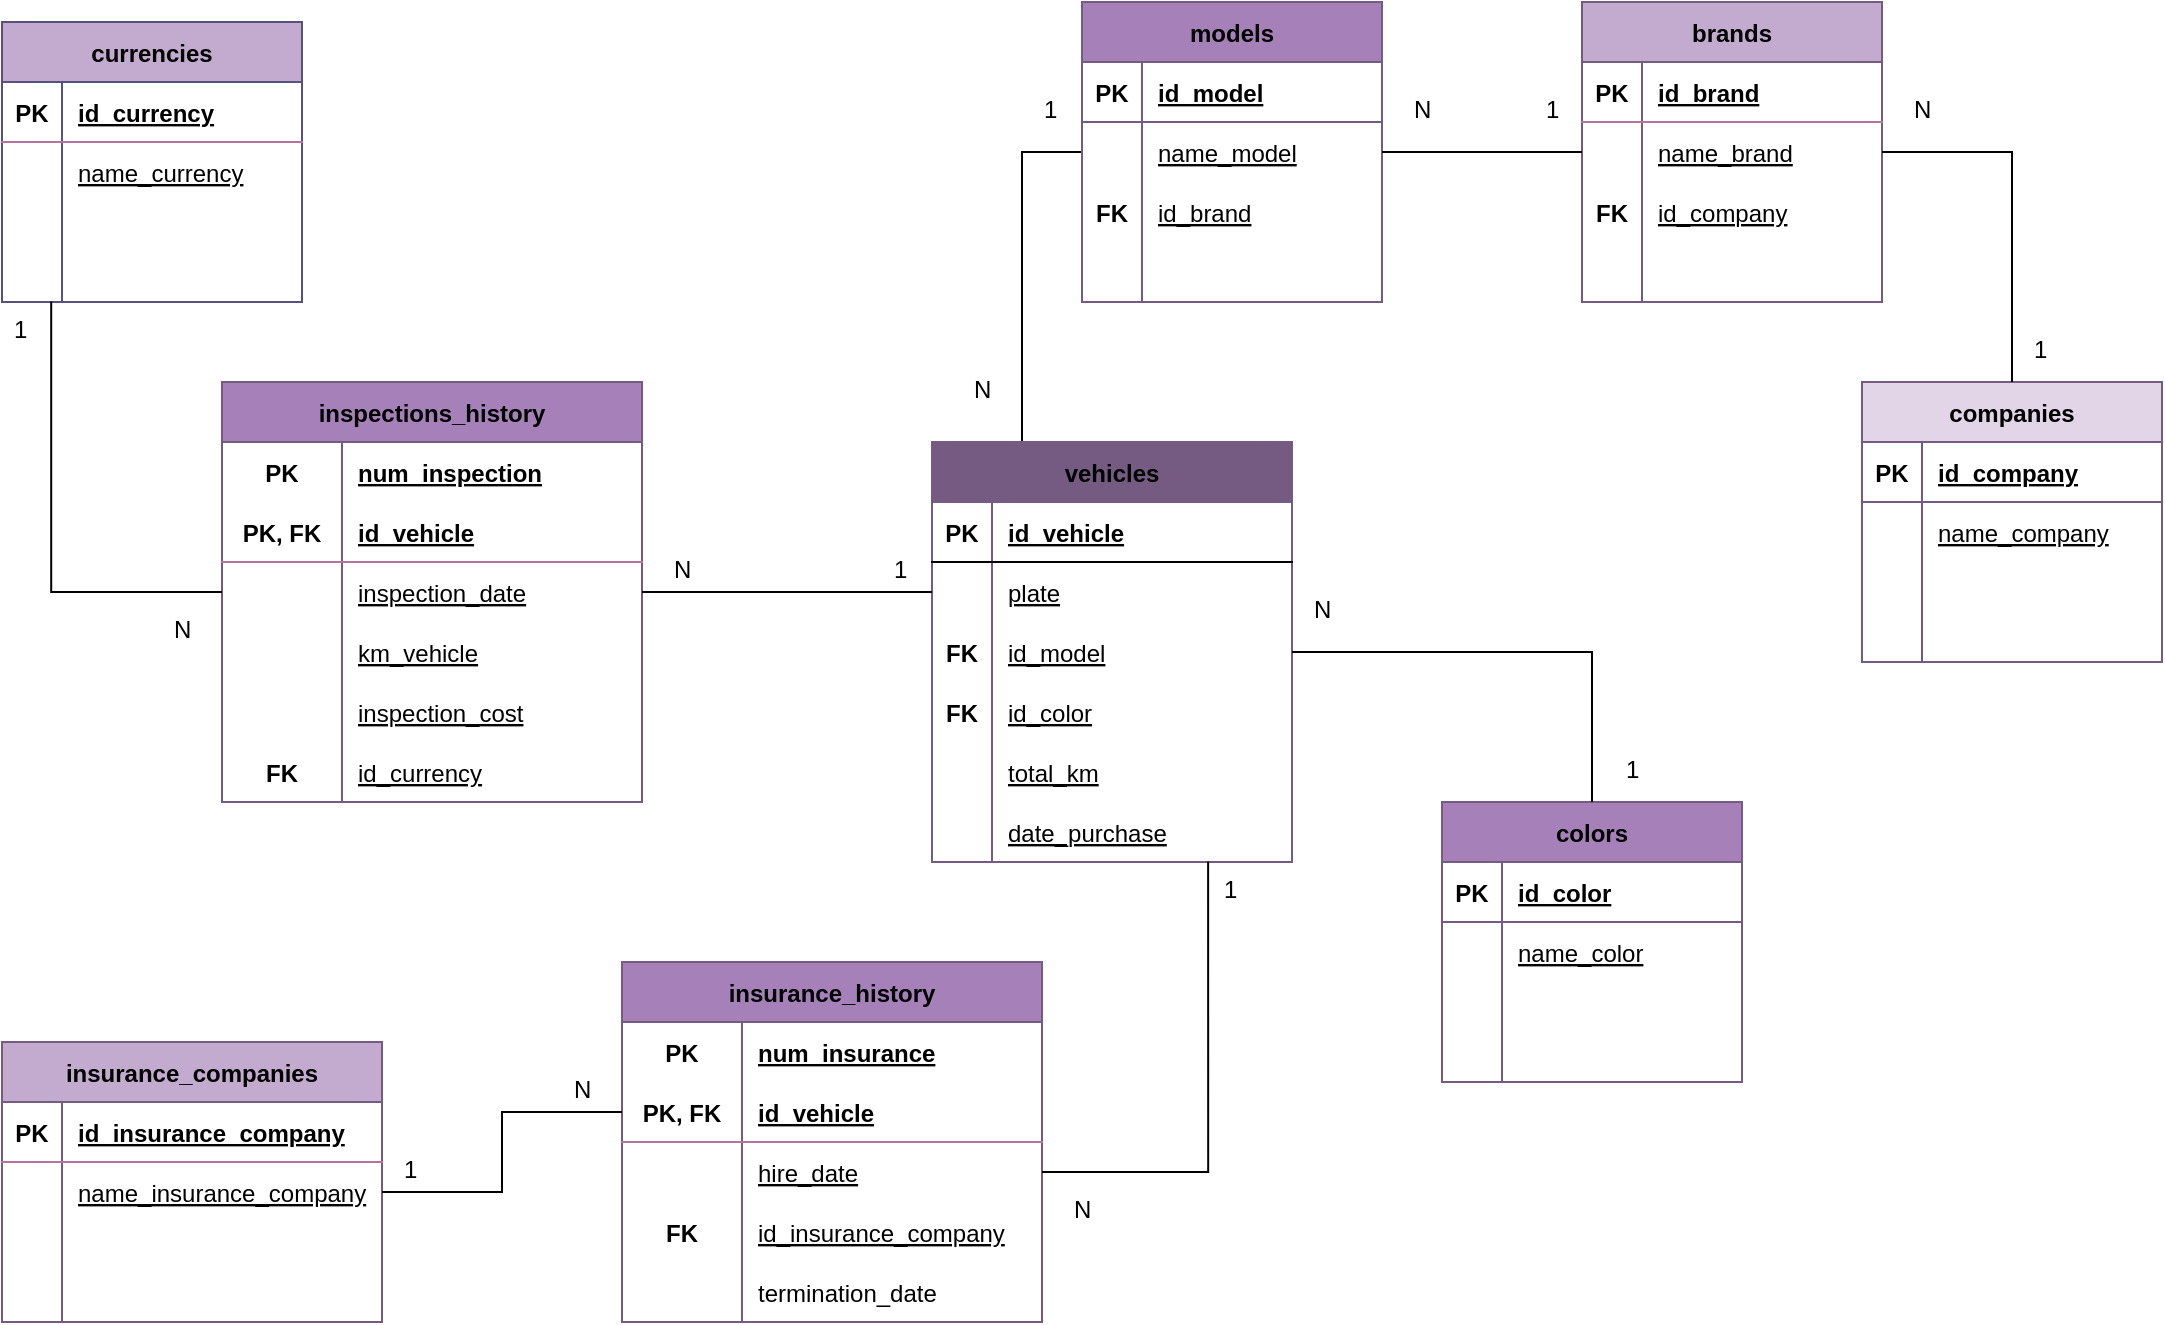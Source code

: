 <mxfile version="20.6.0" type="device"><diagram id="JDTeGSz8kopBHfXHU1lE" name="Página-1"><mxGraphModel dx="1296" dy="787" grid="1" gridSize="10" guides="1" tooltips="1" connect="1" arrows="1" fold="1" page="1" pageScale="1" pageWidth="1169" pageHeight="827" math="0" shadow="0"><root><mxCell id="0"/><mxCell id="1" parent="0"/><mxCell id="-E8kLOvgQkSTZwSGkVwK-216" style="edgeStyle=orthogonalEdgeStyle;rounded=0;orthogonalLoop=1;jettySize=auto;html=1;exitX=0.25;exitY=0;exitDx=0;exitDy=0;entryX=0;entryY=0.5;entryDx=0;entryDy=0;endArrow=none;endFill=0;" edge="1" parent="1" source="-E8kLOvgQkSTZwSGkVwK-1" target="-E8kLOvgQkSTZwSGkVwK-171"><mxGeometry relative="1" as="geometry"/></mxCell><mxCell id="-E8kLOvgQkSTZwSGkVwK-1" value="vehicles" style="shape=table;startSize=30;container=1;collapsible=1;childLayout=tableLayout;fixedRows=1;rowLines=0;fontStyle=1;align=center;resizeLast=1;movable=1;resizable=1;rotatable=1;deletable=1;editable=1;connectable=1;fillColor=#755A82;strokeColor=#755A82;" vertex="1" parent="1"><mxGeometry x="495" y="300" width="180" height="210" as="geometry"><mxRectangle x="190" y="250" width="90" height="30" as="alternateBounds"/></mxGeometry></mxCell><mxCell id="-E8kLOvgQkSTZwSGkVwK-2" value="" style="shape=tableRow;horizontal=0;startSize=0;swimlaneHead=0;swimlaneBody=0;fillColor=none;collapsible=0;dropTarget=0;points=[[0,0.5],[1,0.5]];portConstraint=eastwest;top=0;left=0;right=0;bottom=1;" vertex="1" parent="-E8kLOvgQkSTZwSGkVwK-1"><mxGeometry y="30" width="180" height="30" as="geometry"/></mxCell><mxCell id="-E8kLOvgQkSTZwSGkVwK-3" value="PK" style="shape=partialRectangle;connectable=0;fillColor=none;top=0;left=0;bottom=0;right=0;fontStyle=1;overflow=hidden;" vertex="1" parent="-E8kLOvgQkSTZwSGkVwK-2"><mxGeometry width="30" height="30" as="geometry"><mxRectangle width="30" height="30" as="alternateBounds"/></mxGeometry></mxCell><mxCell id="-E8kLOvgQkSTZwSGkVwK-4" value="id_vehicle" style="shape=partialRectangle;connectable=0;fillColor=none;top=0;left=0;bottom=0;right=0;align=left;spacingLeft=6;fontStyle=5;overflow=hidden;" vertex="1" parent="-E8kLOvgQkSTZwSGkVwK-2"><mxGeometry x="30" width="150" height="30" as="geometry"><mxRectangle width="150" height="30" as="alternateBounds"/></mxGeometry></mxCell><mxCell id="-E8kLOvgQkSTZwSGkVwK-5" value="" style="shape=tableRow;horizontal=0;startSize=0;swimlaneHead=0;swimlaneBody=0;fillColor=none;collapsible=0;dropTarget=0;points=[[0,0.5],[1,0.5]];portConstraint=eastwest;top=0;left=0;right=0;bottom=0;" vertex="1" parent="-E8kLOvgQkSTZwSGkVwK-1"><mxGeometry y="60" width="180" height="30" as="geometry"/></mxCell><mxCell id="-E8kLOvgQkSTZwSGkVwK-6" value="" style="shape=partialRectangle;connectable=0;fillColor=none;top=0;left=0;bottom=0;right=0;editable=1;overflow=hidden;" vertex="1" parent="-E8kLOvgQkSTZwSGkVwK-5"><mxGeometry width="30" height="30" as="geometry"><mxRectangle width="30" height="30" as="alternateBounds"/></mxGeometry></mxCell><mxCell id="-E8kLOvgQkSTZwSGkVwK-7" value="plate" style="shape=partialRectangle;connectable=0;fillColor=none;top=0;left=0;bottom=0;right=0;align=left;spacingLeft=6;overflow=hidden;fontStyle=4" vertex="1" parent="-E8kLOvgQkSTZwSGkVwK-5"><mxGeometry x="30" width="150" height="30" as="geometry"><mxRectangle width="150" height="30" as="alternateBounds"/></mxGeometry></mxCell><mxCell id="-E8kLOvgQkSTZwSGkVwK-8" value="" style="shape=tableRow;horizontal=0;startSize=0;swimlaneHead=0;swimlaneBody=0;fillColor=none;collapsible=0;dropTarget=0;points=[[0,0.5],[1,0.5]];portConstraint=eastwest;top=0;left=0;right=0;bottom=0;" vertex="1" parent="-E8kLOvgQkSTZwSGkVwK-1"><mxGeometry y="90" width="180" height="30" as="geometry"/></mxCell><mxCell id="-E8kLOvgQkSTZwSGkVwK-9" value="FK" style="shape=partialRectangle;connectable=0;fillColor=none;top=0;left=0;bottom=0;right=0;editable=1;overflow=hidden;fontStyle=1" vertex="1" parent="-E8kLOvgQkSTZwSGkVwK-8"><mxGeometry width="30" height="30" as="geometry"><mxRectangle width="30" height="30" as="alternateBounds"/></mxGeometry></mxCell><mxCell id="-E8kLOvgQkSTZwSGkVwK-10" value="id_model" style="shape=partialRectangle;connectable=0;fillColor=none;top=0;left=0;bottom=0;right=0;align=left;spacingLeft=6;overflow=hidden;fontStyle=4" vertex="1" parent="-E8kLOvgQkSTZwSGkVwK-8"><mxGeometry x="30" width="150" height="30" as="geometry"><mxRectangle width="150" height="30" as="alternateBounds"/></mxGeometry></mxCell><mxCell id="-E8kLOvgQkSTZwSGkVwK-11" value="" style="shape=tableRow;horizontal=0;startSize=0;swimlaneHead=0;swimlaneBody=0;fillColor=none;collapsible=0;dropTarget=0;points=[[0,0.5],[1,0.5]];portConstraint=eastwest;top=0;left=0;right=0;bottom=0;" vertex="1" parent="-E8kLOvgQkSTZwSGkVwK-1"><mxGeometry y="120" width="180" height="30" as="geometry"/></mxCell><mxCell id="-E8kLOvgQkSTZwSGkVwK-12" value="FK" style="shape=partialRectangle;connectable=0;fillColor=none;top=0;left=0;bottom=0;right=0;editable=1;overflow=hidden;fontStyle=1" vertex="1" parent="-E8kLOvgQkSTZwSGkVwK-11"><mxGeometry width="30" height="30" as="geometry"><mxRectangle width="30" height="30" as="alternateBounds"/></mxGeometry></mxCell><mxCell id="-E8kLOvgQkSTZwSGkVwK-13" value="id_color" style="shape=partialRectangle;connectable=0;fillColor=none;top=0;left=0;bottom=0;right=0;align=left;spacingLeft=6;overflow=hidden;fontStyle=4" vertex="1" parent="-E8kLOvgQkSTZwSGkVwK-11"><mxGeometry x="30" width="150" height="30" as="geometry"><mxRectangle width="150" height="30" as="alternateBounds"/></mxGeometry></mxCell><mxCell id="-E8kLOvgQkSTZwSGkVwK-16" value="" style="shape=tableRow;horizontal=0;startSize=0;swimlaneHead=0;swimlaneBody=0;fillColor=none;collapsible=0;dropTarget=0;points=[[0,0.5],[1,0.5]];portConstraint=eastwest;top=0;left=0;right=0;bottom=0;" vertex="1" parent="-E8kLOvgQkSTZwSGkVwK-1"><mxGeometry y="150" width="180" height="30" as="geometry"/></mxCell><mxCell id="-E8kLOvgQkSTZwSGkVwK-17" value="" style="shape=partialRectangle;connectable=0;fillColor=none;top=0;left=0;bottom=0;right=0;editable=1;overflow=hidden;fontStyle=1" vertex="1" parent="-E8kLOvgQkSTZwSGkVwK-16"><mxGeometry width="30" height="30" as="geometry"><mxRectangle width="30" height="30" as="alternateBounds"/></mxGeometry></mxCell><mxCell id="-E8kLOvgQkSTZwSGkVwK-18" value="total_km" style="shape=partialRectangle;connectable=0;fillColor=none;top=0;left=0;bottom=0;right=0;align=left;spacingLeft=6;overflow=hidden;fontStyle=4" vertex="1" parent="-E8kLOvgQkSTZwSGkVwK-16"><mxGeometry x="30" width="150" height="30" as="geometry"><mxRectangle width="150" height="30" as="alternateBounds"/></mxGeometry></mxCell><mxCell id="-E8kLOvgQkSTZwSGkVwK-19" value="" style="shape=tableRow;horizontal=0;startSize=0;swimlaneHead=0;swimlaneBody=0;fillColor=none;collapsible=0;dropTarget=0;points=[[0,0.5],[1,0.5]];portConstraint=eastwest;top=0;left=0;right=0;bottom=0;" vertex="1" parent="-E8kLOvgQkSTZwSGkVwK-1"><mxGeometry y="180" width="180" height="30" as="geometry"/></mxCell><mxCell id="-E8kLOvgQkSTZwSGkVwK-20" value="" style="shape=partialRectangle;connectable=0;fillColor=none;top=0;left=0;bottom=0;right=0;editable=1;overflow=hidden;fontStyle=1" vertex="1" parent="-E8kLOvgQkSTZwSGkVwK-19"><mxGeometry width="30" height="30" as="geometry"><mxRectangle width="30" height="30" as="alternateBounds"/></mxGeometry></mxCell><mxCell id="-E8kLOvgQkSTZwSGkVwK-21" value="date_purchase" style="shape=partialRectangle;connectable=0;fillColor=none;top=0;left=0;bottom=0;right=0;align=left;spacingLeft=6;overflow=hidden;fontStyle=4" vertex="1" parent="-E8kLOvgQkSTZwSGkVwK-19"><mxGeometry x="30" width="150" height="30" as="geometry"><mxRectangle width="150" height="30" as="alternateBounds"/></mxGeometry></mxCell><mxCell id="-E8kLOvgQkSTZwSGkVwK-22" value="currencies" style="shape=table;startSize=30;container=1;collapsible=1;childLayout=tableLayout;fixedRows=1;rowLines=0;fontStyle=1;align=center;resizeLast=1;strokeColor=#56517e;fillColor=#C3ABD0;" vertex="1" parent="1"><mxGeometry x="30" y="90" width="150" height="140" as="geometry"/></mxCell><mxCell id="-E8kLOvgQkSTZwSGkVwK-23" value="" style="shape=tableRow;horizontal=0;startSize=0;swimlaneHead=0;swimlaneBody=0;fillColor=none;collapsible=0;dropTarget=0;points=[[0,0.5],[1,0.5]];portConstraint=eastwest;top=0;left=0;right=0;bottom=1;strokeColor=#B5739D;" vertex="1" parent="-E8kLOvgQkSTZwSGkVwK-22"><mxGeometry y="30" width="150" height="30" as="geometry"/></mxCell><mxCell id="-E8kLOvgQkSTZwSGkVwK-24" value="PK" style="shape=partialRectangle;connectable=0;fillColor=none;top=0;left=0;bottom=0;right=0;fontStyle=1;overflow=hidden;strokeColor=#B5739D;" vertex="1" parent="-E8kLOvgQkSTZwSGkVwK-23"><mxGeometry width="30" height="30" as="geometry"><mxRectangle width="30" height="30" as="alternateBounds"/></mxGeometry></mxCell><mxCell id="-E8kLOvgQkSTZwSGkVwK-25" value="id_currency" style="shape=partialRectangle;connectable=0;fillColor=none;top=0;left=0;bottom=0;right=0;align=left;spacingLeft=6;fontStyle=5;overflow=hidden;strokeColor=#B5739D;" vertex="1" parent="-E8kLOvgQkSTZwSGkVwK-23"><mxGeometry x="30" width="120" height="30" as="geometry"><mxRectangle width="120" height="30" as="alternateBounds"/></mxGeometry></mxCell><mxCell id="-E8kLOvgQkSTZwSGkVwK-26" value="" style="shape=tableRow;horizontal=0;startSize=0;swimlaneHead=0;swimlaneBody=0;fillColor=none;collapsible=0;dropTarget=0;points=[[0,0.5],[1,0.5]];portConstraint=eastwest;top=0;left=0;right=0;bottom=0;strokeColor=#B5739D;" vertex="1" parent="-E8kLOvgQkSTZwSGkVwK-22"><mxGeometry y="60" width="150" height="30" as="geometry"/></mxCell><mxCell id="-E8kLOvgQkSTZwSGkVwK-27" value="" style="shape=partialRectangle;connectable=0;fillColor=none;top=0;left=0;bottom=0;right=0;editable=1;overflow=hidden;strokeColor=#B5739D;" vertex="1" parent="-E8kLOvgQkSTZwSGkVwK-26"><mxGeometry width="30" height="30" as="geometry"><mxRectangle width="30" height="30" as="alternateBounds"/></mxGeometry></mxCell><mxCell id="-E8kLOvgQkSTZwSGkVwK-28" value="name_currency" style="shape=partialRectangle;connectable=0;fillColor=none;top=0;left=0;bottom=0;right=0;align=left;spacingLeft=6;overflow=hidden;strokeColor=#B5739D;fontStyle=4" vertex="1" parent="-E8kLOvgQkSTZwSGkVwK-26"><mxGeometry x="30" width="120" height="30" as="geometry"><mxRectangle width="120" height="30" as="alternateBounds"/></mxGeometry></mxCell><mxCell id="-E8kLOvgQkSTZwSGkVwK-29" value="" style="shape=tableRow;horizontal=0;startSize=0;swimlaneHead=0;swimlaneBody=0;fillColor=none;collapsible=0;dropTarget=0;points=[[0,0.5],[1,0.5]];portConstraint=eastwest;top=0;left=0;right=0;bottom=0;strokeColor=#B5739D;" vertex="1" parent="-E8kLOvgQkSTZwSGkVwK-22"><mxGeometry y="90" width="150" height="30" as="geometry"/></mxCell><mxCell id="-E8kLOvgQkSTZwSGkVwK-30" value="" style="shape=partialRectangle;connectable=0;fillColor=none;top=0;left=0;bottom=0;right=0;editable=1;overflow=hidden;strokeColor=#B5739D;" vertex="1" parent="-E8kLOvgQkSTZwSGkVwK-29"><mxGeometry width="30" height="30" as="geometry"><mxRectangle width="30" height="30" as="alternateBounds"/></mxGeometry></mxCell><mxCell id="-E8kLOvgQkSTZwSGkVwK-31" value="" style="shape=partialRectangle;connectable=0;fillColor=none;top=0;left=0;bottom=0;right=0;align=left;spacingLeft=6;overflow=hidden;strokeColor=#B5739D;" vertex="1" parent="-E8kLOvgQkSTZwSGkVwK-29"><mxGeometry x="30" width="120" height="30" as="geometry"><mxRectangle width="120" height="30" as="alternateBounds"/></mxGeometry></mxCell><mxCell id="-E8kLOvgQkSTZwSGkVwK-32" value="" style="shape=tableRow;horizontal=0;startSize=0;swimlaneHead=0;swimlaneBody=0;fillColor=none;collapsible=0;dropTarget=0;points=[[0,0.5],[1,0.5]];portConstraint=eastwest;top=0;left=0;right=0;bottom=0;strokeColor=#B5739D;" vertex="1" parent="-E8kLOvgQkSTZwSGkVwK-22"><mxGeometry y="120" width="150" height="20" as="geometry"/></mxCell><mxCell id="-E8kLOvgQkSTZwSGkVwK-33" value="" style="shape=partialRectangle;connectable=0;fillColor=none;top=0;left=0;bottom=0;right=0;editable=1;overflow=hidden;strokeColor=#B5739D;" vertex="1" parent="-E8kLOvgQkSTZwSGkVwK-32"><mxGeometry width="30" height="20" as="geometry"><mxRectangle width="30" height="20" as="alternateBounds"/></mxGeometry></mxCell><mxCell id="-E8kLOvgQkSTZwSGkVwK-34" value="" style="shape=partialRectangle;connectable=0;fillColor=none;top=0;left=0;bottom=0;right=0;align=left;spacingLeft=6;overflow=hidden;strokeColor=#B5739D;" vertex="1" parent="-E8kLOvgQkSTZwSGkVwK-32"><mxGeometry x="30" width="120" height="20" as="geometry"><mxRectangle width="120" height="20" as="alternateBounds"/></mxGeometry></mxCell><mxCell id="-E8kLOvgQkSTZwSGkVwK-51" value="inspections_history" style="shape=table;startSize=30;container=1;collapsible=1;childLayout=tableLayout;fixedRows=1;rowLines=0;fontStyle=1;align=center;resizeLast=1;strokeColor=#755A82;fillColor=#A680B8;" vertex="1" parent="1"><mxGeometry x="140" y="270" width="210" height="210" as="geometry"/></mxCell><mxCell id="-E8kLOvgQkSTZwSGkVwK-52" value="" style="shape=tableRow;horizontal=0;startSize=0;swimlaneHead=0;swimlaneBody=0;fillColor=none;collapsible=0;dropTarget=0;points=[[0,0.5],[1,0.5]];portConstraint=eastwest;top=0;left=0;right=0;bottom=0;strokeColor=#B5739D;" vertex="1" parent="-E8kLOvgQkSTZwSGkVwK-51"><mxGeometry y="30" width="210" height="30" as="geometry"/></mxCell><mxCell id="-E8kLOvgQkSTZwSGkVwK-53" value="PK" style="shape=partialRectangle;connectable=0;fillColor=none;top=0;left=0;bottom=0;right=0;fontStyle=1;overflow=hidden;strokeColor=#B5739D;" vertex="1" parent="-E8kLOvgQkSTZwSGkVwK-52"><mxGeometry width="60" height="30" as="geometry"><mxRectangle width="60" height="30" as="alternateBounds"/></mxGeometry></mxCell><mxCell id="-E8kLOvgQkSTZwSGkVwK-54" value="num_inspection" style="shape=partialRectangle;connectable=0;fillColor=none;top=0;left=0;bottom=0;right=0;align=left;spacingLeft=6;fontStyle=5;overflow=hidden;strokeColor=#B5739D;" vertex="1" parent="-E8kLOvgQkSTZwSGkVwK-52"><mxGeometry x="60" width="150" height="30" as="geometry"><mxRectangle width="150" height="30" as="alternateBounds"/></mxGeometry></mxCell><mxCell id="-E8kLOvgQkSTZwSGkVwK-55" value="" style="shape=tableRow;horizontal=0;startSize=0;swimlaneHead=0;swimlaneBody=0;fillColor=none;collapsible=0;dropTarget=0;points=[[0,0.5],[1,0.5]];portConstraint=eastwest;top=0;left=0;right=0;bottom=1;strokeColor=#B5739D;" vertex="1" parent="-E8kLOvgQkSTZwSGkVwK-51"><mxGeometry y="60" width="210" height="30" as="geometry"/></mxCell><mxCell id="-E8kLOvgQkSTZwSGkVwK-56" value="PK, FK" style="shape=partialRectangle;connectable=0;fillColor=none;top=0;left=0;bottom=0;right=0;fontStyle=1;overflow=hidden;strokeColor=#B5739D;" vertex="1" parent="-E8kLOvgQkSTZwSGkVwK-55"><mxGeometry width="60" height="30" as="geometry"><mxRectangle width="60" height="30" as="alternateBounds"/></mxGeometry></mxCell><mxCell id="-E8kLOvgQkSTZwSGkVwK-57" value="id_vehicle" style="shape=partialRectangle;connectable=0;fillColor=none;top=0;left=0;bottom=0;right=0;align=left;spacingLeft=6;fontStyle=5;overflow=hidden;strokeColor=#B5739D;" vertex="1" parent="-E8kLOvgQkSTZwSGkVwK-55"><mxGeometry x="60" width="150" height="30" as="geometry"><mxRectangle width="150" height="30" as="alternateBounds"/></mxGeometry></mxCell><mxCell id="-E8kLOvgQkSTZwSGkVwK-58" value="" style="shape=tableRow;horizontal=0;startSize=0;swimlaneHead=0;swimlaneBody=0;fillColor=none;collapsible=0;dropTarget=0;points=[[0,0.5],[1,0.5]];portConstraint=eastwest;top=0;left=0;right=0;bottom=0;strokeColor=#B5739D;" vertex="1" parent="-E8kLOvgQkSTZwSGkVwK-51"><mxGeometry y="90" width="210" height="30" as="geometry"/></mxCell><mxCell id="-E8kLOvgQkSTZwSGkVwK-59" value="" style="shape=partialRectangle;connectable=0;fillColor=none;top=0;left=0;bottom=0;right=0;editable=1;overflow=hidden;strokeColor=#B5739D;" vertex="1" parent="-E8kLOvgQkSTZwSGkVwK-58"><mxGeometry width="60" height="30" as="geometry"><mxRectangle width="60" height="30" as="alternateBounds"/></mxGeometry></mxCell><mxCell id="-E8kLOvgQkSTZwSGkVwK-60" value="inspection_date" style="shape=partialRectangle;connectable=0;fillColor=none;top=0;left=0;bottom=0;right=0;align=left;spacingLeft=6;overflow=hidden;strokeColor=#B5739D;fontStyle=4" vertex="1" parent="-E8kLOvgQkSTZwSGkVwK-58"><mxGeometry x="60" width="150" height="30" as="geometry"><mxRectangle width="150" height="30" as="alternateBounds"/></mxGeometry></mxCell><mxCell id="-E8kLOvgQkSTZwSGkVwK-61" value="" style="shape=tableRow;horizontal=0;startSize=0;swimlaneHead=0;swimlaneBody=0;fillColor=none;collapsible=0;dropTarget=0;points=[[0,0.5],[1,0.5]];portConstraint=eastwest;top=0;left=0;right=0;bottom=0;strokeColor=#B5739D;" vertex="1" parent="-E8kLOvgQkSTZwSGkVwK-51"><mxGeometry y="120" width="210" height="30" as="geometry"/></mxCell><mxCell id="-E8kLOvgQkSTZwSGkVwK-62" value="" style="shape=partialRectangle;connectable=0;fillColor=none;top=0;left=0;bottom=0;right=0;editable=1;overflow=hidden;strokeColor=#B5739D;" vertex="1" parent="-E8kLOvgQkSTZwSGkVwK-61"><mxGeometry width="60" height="30" as="geometry"><mxRectangle width="60" height="30" as="alternateBounds"/></mxGeometry></mxCell><mxCell id="-E8kLOvgQkSTZwSGkVwK-63" value="km_vehicle" style="shape=partialRectangle;connectable=0;fillColor=none;top=0;left=0;bottom=0;right=0;align=left;spacingLeft=6;overflow=hidden;strokeColor=#B5739D;fontStyle=4" vertex="1" parent="-E8kLOvgQkSTZwSGkVwK-61"><mxGeometry x="60" width="150" height="30" as="geometry"><mxRectangle width="150" height="30" as="alternateBounds"/></mxGeometry></mxCell><mxCell id="-E8kLOvgQkSTZwSGkVwK-64" value="" style="shape=tableRow;horizontal=0;startSize=0;swimlaneHead=0;swimlaneBody=0;fillColor=none;collapsible=0;dropTarget=0;points=[[0,0.5],[1,0.5]];portConstraint=eastwest;top=0;left=0;right=0;bottom=0;strokeColor=#B5739D;" vertex="1" parent="-E8kLOvgQkSTZwSGkVwK-51"><mxGeometry y="150" width="210" height="30" as="geometry"/></mxCell><mxCell id="-E8kLOvgQkSTZwSGkVwK-65" value="" style="shape=partialRectangle;connectable=0;fillColor=none;top=0;left=0;bottom=0;right=0;editable=1;overflow=hidden;strokeColor=#B5739D;" vertex="1" parent="-E8kLOvgQkSTZwSGkVwK-64"><mxGeometry width="60" height="30" as="geometry"><mxRectangle width="60" height="30" as="alternateBounds"/></mxGeometry></mxCell><mxCell id="-E8kLOvgQkSTZwSGkVwK-66" value="inspection_cost" style="shape=partialRectangle;connectable=0;fillColor=none;top=0;left=0;bottom=0;right=0;align=left;spacingLeft=6;overflow=hidden;strokeColor=#B5739D;fontStyle=4" vertex="1" parent="-E8kLOvgQkSTZwSGkVwK-64"><mxGeometry x="60" width="150" height="30" as="geometry"><mxRectangle width="150" height="30" as="alternateBounds"/></mxGeometry></mxCell><mxCell id="-E8kLOvgQkSTZwSGkVwK-67" value="" style="shape=tableRow;horizontal=0;startSize=0;swimlaneHead=0;swimlaneBody=0;fillColor=none;collapsible=0;dropTarget=0;points=[[0,0.5],[1,0.5]];portConstraint=eastwest;top=0;left=0;right=0;bottom=0;strokeColor=#B5739D;" vertex="1" parent="-E8kLOvgQkSTZwSGkVwK-51"><mxGeometry y="180" width="210" height="30" as="geometry"/></mxCell><mxCell id="-E8kLOvgQkSTZwSGkVwK-68" value="FK" style="shape=partialRectangle;connectable=0;fillColor=none;top=0;left=0;bottom=0;right=0;editable=1;overflow=hidden;strokeColor=#B5739D;fontStyle=1" vertex="1" parent="-E8kLOvgQkSTZwSGkVwK-67"><mxGeometry width="60" height="30" as="geometry"><mxRectangle width="60" height="30" as="alternateBounds"/></mxGeometry></mxCell><mxCell id="-E8kLOvgQkSTZwSGkVwK-69" value="id_currency" style="shape=partialRectangle;connectable=0;fillColor=none;top=0;left=0;bottom=0;right=0;align=left;spacingLeft=6;overflow=hidden;strokeColor=#B5739D;fontStyle=4" vertex="1" parent="-E8kLOvgQkSTZwSGkVwK-67"><mxGeometry x="60" width="150" height="30" as="geometry"><mxRectangle width="150" height="30" as="alternateBounds"/></mxGeometry></mxCell><mxCell id="-E8kLOvgQkSTZwSGkVwK-70" value="insurance_history" style="shape=table;startSize=30;container=1;collapsible=1;childLayout=tableLayout;fixedRows=1;rowLines=0;fontStyle=1;align=center;resizeLast=1;strokeColor=#755A82;fillColor=#A680B8;" vertex="1" parent="1"><mxGeometry x="340" y="560" width="210" height="180" as="geometry"/></mxCell><mxCell id="-E8kLOvgQkSTZwSGkVwK-71" value="" style="shape=tableRow;horizontal=0;startSize=0;swimlaneHead=0;swimlaneBody=0;fillColor=none;collapsible=0;dropTarget=0;points=[[0,0.5],[1,0.5]];portConstraint=eastwest;top=0;left=0;right=0;bottom=0;strokeColor=#B5739D;" vertex="1" parent="-E8kLOvgQkSTZwSGkVwK-70"><mxGeometry y="30" width="210" height="30" as="geometry"/></mxCell><mxCell id="-E8kLOvgQkSTZwSGkVwK-72" value="PK" style="shape=partialRectangle;connectable=0;fillColor=none;top=0;left=0;bottom=0;right=0;fontStyle=1;overflow=hidden;strokeColor=#B5739D;" vertex="1" parent="-E8kLOvgQkSTZwSGkVwK-71"><mxGeometry width="60" height="30" as="geometry"><mxRectangle width="60" height="30" as="alternateBounds"/></mxGeometry></mxCell><mxCell id="-E8kLOvgQkSTZwSGkVwK-73" value="num_insurance" style="shape=partialRectangle;connectable=0;fillColor=none;top=0;left=0;bottom=0;right=0;align=left;spacingLeft=6;fontStyle=5;overflow=hidden;strokeColor=#B5739D;" vertex="1" parent="-E8kLOvgQkSTZwSGkVwK-71"><mxGeometry x="60" width="150" height="30" as="geometry"><mxRectangle width="150" height="30" as="alternateBounds"/></mxGeometry></mxCell><mxCell id="-E8kLOvgQkSTZwSGkVwK-74" value="" style="shape=tableRow;horizontal=0;startSize=0;swimlaneHead=0;swimlaneBody=0;fillColor=none;collapsible=0;dropTarget=0;points=[[0,0.5],[1,0.5]];portConstraint=eastwest;top=0;left=0;right=0;bottom=1;strokeColor=#B5739D;" vertex="1" parent="-E8kLOvgQkSTZwSGkVwK-70"><mxGeometry y="60" width="210" height="30" as="geometry"/></mxCell><mxCell id="-E8kLOvgQkSTZwSGkVwK-75" value="PK, FK" style="shape=partialRectangle;connectable=0;fillColor=none;top=0;left=0;bottom=0;right=0;fontStyle=1;overflow=hidden;strokeColor=#B5739D;" vertex="1" parent="-E8kLOvgQkSTZwSGkVwK-74"><mxGeometry width="60" height="30" as="geometry"><mxRectangle width="60" height="30" as="alternateBounds"/></mxGeometry></mxCell><mxCell id="-E8kLOvgQkSTZwSGkVwK-76" value="id_vehicle" style="shape=partialRectangle;connectable=0;fillColor=none;top=0;left=0;bottom=0;right=0;align=left;spacingLeft=6;fontStyle=5;overflow=hidden;strokeColor=#B5739D;" vertex="1" parent="-E8kLOvgQkSTZwSGkVwK-74"><mxGeometry x="60" width="150" height="30" as="geometry"><mxRectangle width="150" height="30" as="alternateBounds"/></mxGeometry></mxCell><mxCell id="-E8kLOvgQkSTZwSGkVwK-77" value="" style="shape=tableRow;horizontal=0;startSize=0;swimlaneHead=0;swimlaneBody=0;fillColor=none;collapsible=0;dropTarget=0;points=[[0,0.5],[1,0.5]];portConstraint=eastwest;top=0;left=0;right=0;bottom=0;strokeColor=#B5739D;" vertex="1" parent="-E8kLOvgQkSTZwSGkVwK-70"><mxGeometry y="90" width="210" height="30" as="geometry"/></mxCell><mxCell id="-E8kLOvgQkSTZwSGkVwK-78" value="" style="shape=partialRectangle;connectable=0;fillColor=none;top=0;left=0;bottom=0;right=0;editable=1;overflow=hidden;strokeColor=#B5739D;" vertex="1" parent="-E8kLOvgQkSTZwSGkVwK-77"><mxGeometry width="60" height="30" as="geometry"><mxRectangle width="60" height="30" as="alternateBounds"/></mxGeometry></mxCell><mxCell id="-E8kLOvgQkSTZwSGkVwK-79" value="hire_date" style="shape=partialRectangle;connectable=0;fillColor=none;top=0;left=0;bottom=0;right=0;align=left;spacingLeft=6;overflow=hidden;strokeColor=#B5739D;fontStyle=4" vertex="1" parent="-E8kLOvgQkSTZwSGkVwK-77"><mxGeometry x="60" width="150" height="30" as="geometry"><mxRectangle width="150" height="30" as="alternateBounds"/></mxGeometry></mxCell><mxCell id="-E8kLOvgQkSTZwSGkVwK-80" value="" style="shape=tableRow;horizontal=0;startSize=0;swimlaneHead=0;swimlaneBody=0;fillColor=none;collapsible=0;dropTarget=0;points=[[0,0.5],[1,0.5]];portConstraint=eastwest;top=0;left=0;right=0;bottom=0;strokeColor=#B5739D;" vertex="1" parent="-E8kLOvgQkSTZwSGkVwK-70"><mxGeometry y="120" width="210" height="30" as="geometry"/></mxCell><mxCell id="-E8kLOvgQkSTZwSGkVwK-81" value="FK" style="shape=partialRectangle;connectable=0;fillColor=none;top=0;left=0;bottom=0;right=0;editable=1;overflow=hidden;strokeColor=#B5739D;fontStyle=1" vertex="1" parent="-E8kLOvgQkSTZwSGkVwK-80"><mxGeometry width="60" height="30" as="geometry"><mxRectangle width="60" height="30" as="alternateBounds"/></mxGeometry></mxCell><mxCell id="-E8kLOvgQkSTZwSGkVwK-82" value="id_insurance_company" style="shape=partialRectangle;connectable=0;fillColor=none;top=0;left=0;bottom=0;right=0;align=left;spacingLeft=6;overflow=hidden;strokeColor=#B5739D;fontStyle=4" vertex="1" parent="-E8kLOvgQkSTZwSGkVwK-80"><mxGeometry x="60" width="150" height="30" as="geometry"><mxRectangle width="150" height="30" as="alternateBounds"/></mxGeometry></mxCell><mxCell id="-E8kLOvgQkSTZwSGkVwK-83" value="" style="shape=tableRow;horizontal=0;startSize=0;swimlaneHead=0;swimlaneBody=0;fillColor=none;collapsible=0;dropTarget=0;points=[[0,0.5],[1,0.5]];portConstraint=eastwest;top=0;left=0;right=0;bottom=0;strokeColor=#B5739D;" vertex="1" parent="-E8kLOvgQkSTZwSGkVwK-70"><mxGeometry y="150" width="210" height="30" as="geometry"/></mxCell><mxCell id="-E8kLOvgQkSTZwSGkVwK-84" value="" style="shape=partialRectangle;connectable=0;fillColor=none;top=0;left=0;bottom=0;right=0;editable=1;overflow=hidden;strokeColor=#B5739D;" vertex="1" parent="-E8kLOvgQkSTZwSGkVwK-83"><mxGeometry width="60" height="30" as="geometry"><mxRectangle width="60" height="30" as="alternateBounds"/></mxGeometry></mxCell><mxCell id="-E8kLOvgQkSTZwSGkVwK-85" value="termination_date" style="shape=partialRectangle;connectable=0;fillColor=none;top=0;left=0;bottom=0;right=0;align=left;spacingLeft=6;overflow=hidden;strokeColor=#B5739D;fontStyle=0" vertex="1" parent="-E8kLOvgQkSTZwSGkVwK-83"><mxGeometry x="60" width="150" height="30" as="geometry"><mxRectangle width="150" height="30" as="alternateBounds"/></mxGeometry></mxCell><mxCell id="-E8kLOvgQkSTZwSGkVwK-86" value="insurance_companies" style="shape=table;startSize=30;container=1;collapsible=1;childLayout=tableLayout;fixedRows=1;rowLines=0;fontStyle=1;align=center;resizeLast=1;strokeColor=#755A82;fillColor=#C3ABD0;" vertex="1" parent="1"><mxGeometry x="30" y="600" width="190" height="140" as="geometry"/></mxCell><mxCell id="-E8kLOvgQkSTZwSGkVwK-87" value="" style="shape=tableRow;horizontal=0;startSize=0;swimlaneHead=0;swimlaneBody=0;fillColor=none;collapsible=0;dropTarget=0;points=[[0,0.5],[1,0.5]];portConstraint=eastwest;top=0;left=0;right=0;bottom=1;strokeColor=#B5739D;" vertex="1" parent="-E8kLOvgQkSTZwSGkVwK-86"><mxGeometry y="30" width="190" height="30" as="geometry"/></mxCell><mxCell id="-E8kLOvgQkSTZwSGkVwK-88" value="PK" style="shape=partialRectangle;connectable=0;fillColor=none;top=0;left=0;bottom=0;right=0;fontStyle=1;overflow=hidden;strokeColor=#B5739D;" vertex="1" parent="-E8kLOvgQkSTZwSGkVwK-87"><mxGeometry width="30" height="30" as="geometry"><mxRectangle width="30" height="30" as="alternateBounds"/></mxGeometry></mxCell><mxCell id="-E8kLOvgQkSTZwSGkVwK-89" value="id_insurance_company" style="shape=partialRectangle;connectable=0;fillColor=none;top=0;left=0;bottom=0;right=0;align=left;spacingLeft=6;fontStyle=5;overflow=hidden;strokeColor=#B5739D;" vertex="1" parent="-E8kLOvgQkSTZwSGkVwK-87"><mxGeometry x="30" width="160" height="30" as="geometry"><mxRectangle width="160" height="30" as="alternateBounds"/></mxGeometry></mxCell><mxCell id="-E8kLOvgQkSTZwSGkVwK-90" value="" style="shape=tableRow;horizontal=0;startSize=0;swimlaneHead=0;swimlaneBody=0;fillColor=none;collapsible=0;dropTarget=0;points=[[0,0.5],[1,0.5]];portConstraint=eastwest;top=0;left=0;right=0;bottom=0;strokeColor=#B5739D;" vertex="1" parent="-E8kLOvgQkSTZwSGkVwK-86"><mxGeometry y="60" width="190" height="30" as="geometry"/></mxCell><mxCell id="-E8kLOvgQkSTZwSGkVwK-91" value="" style="shape=partialRectangle;connectable=0;fillColor=none;top=0;left=0;bottom=0;right=0;editable=1;overflow=hidden;strokeColor=#B5739D;" vertex="1" parent="-E8kLOvgQkSTZwSGkVwK-90"><mxGeometry width="30" height="30" as="geometry"><mxRectangle width="30" height="30" as="alternateBounds"/></mxGeometry></mxCell><mxCell id="-E8kLOvgQkSTZwSGkVwK-92" value="name_insurance_company" style="shape=partialRectangle;connectable=0;fillColor=none;top=0;left=0;bottom=0;right=0;align=left;spacingLeft=6;overflow=hidden;strokeColor=#B5739D;fontStyle=4" vertex="1" parent="-E8kLOvgQkSTZwSGkVwK-90"><mxGeometry x="30" width="160" height="30" as="geometry"><mxRectangle width="160" height="30" as="alternateBounds"/></mxGeometry></mxCell><mxCell id="-E8kLOvgQkSTZwSGkVwK-93" value="" style="shape=tableRow;horizontal=0;startSize=0;swimlaneHead=0;swimlaneBody=0;fillColor=none;collapsible=0;dropTarget=0;points=[[0,0.5],[1,0.5]];portConstraint=eastwest;top=0;left=0;right=0;bottom=0;strokeColor=#B5739D;" vertex="1" parent="-E8kLOvgQkSTZwSGkVwK-86"><mxGeometry y="90" width="190" height="30" as="geometry"/></mxCell><mxCell id="-E8kLOvgQkSTZwSGkVwK-94" value="" style="shape=partialRectangle;connectable=0;fillColor=none;top=0;left=0;bottom=0;right=0;editable=1;overflow=hidden;strokeColor=#B5739D;" vertex="1" parent="-E8kLOvgQkSTZwSGkVwK-93"><mxGeometry width="30" height="30" as="geometry"><mxRectangle width="30" height="30" as="alternateBounds"/></mxGeometry></mxCell><mxCell id="-E8kLOvgQkSTZwSGkVwK-95" value="" style="shape=partialRectangle;connectable=0;fillColor=none;top=0;left=0;bottom=0;right=0;align=left;spacingLeft=6;overflow=hidden;strokeColor=#B5739D;" vertex="1" parent="-E8kLOvgQkSTZwSGkVwK-93"><mxGeometry x="30" width="160" height="30" as="geometry"><mxRectangle width="160" height="30" as="alternateBounds"/></mxGeometry></mxCell><mxCell id="-E8kLOvgQkSTZwSGkVwK-96" value="" style="shape=tableRow;horizontal=0;startSize=0;swimlaneHead=0;swimlaneBody=0;fillColor=none;collapsible=0;dropTarget=0;points=[[0,0.5],[1,0.5]];portConstraint=eastwest;top=0;left=0;right=0;bottom=0;strokeColor=#B5739D;" vertex="1" parent="-E8kLOvgQkSTZwSGkVwK-86"><mxGeometry y="120" width="190" height="20" as="geometry"/></mxCell><mxCell id="-E8kLOvgQkSTZwSGkVwK-97" value="" style="shape=partialRectangle;connectable=0;fillColor=none;top=0;left=0;bottom=0;right=0;editable=1;overflow=hidden;strokeColor=#B5739D;" vertex="1" parent="-E8kLOvgQkSTZwSGkVwK-96"><mxGeometry width="30" height="20" as="geometry"><mxRectangle width="30" height="20" as="alternateBounds"/></mxGeometry></mxCell><mxCell id="-E8kLOvgQkSTZwSGkVwK-98" value="" style="shape=partialRectangle;connectable=0;fillColor=none;top=0;left=0;bottom=0;right=0;align=left;spacingLeft=6;overflow=hidden;strokeColor=#B5739D;" vertex="1" parent="-E8kLOvgQkSTZwSGkVwK-96"><mxGeometry x="30" width="160" height="20" as="geometry"><mxRectangle width="160" height="20" as="alternateBounds"/></mxGeometry></mxCell><mxCell id="-E8kLOvgQkSTZwSGkVwK-99" value="colors" style="shape=table;startSize=30;container=1;collapsible=1;childLayout=tableLayout;fixedRows=1;rowLines=0;fontStyle=1;align=center;resizeLast=1;strokeColor=#755A82;fillColor=#A680B8;" vertex="1" parent="1"><mxGeometry x="750" y="480" width="150" height="140" as="geometry"/></mxCell><mxCell id="-E8kLOvgQkSTZwSGkVwK-100" value="" style="shape=tableRow;horizontal=0;startSize=0;swimlaneHead=0;swimlaneBody=0;fillColor=none;collapsible=0;dropTarget=0;points=[[0,0.5],[1,0.5]];portConstraint=eastwest;top=0;left=0;right=0;bottom=1;strokeColor=#755A82;" vertex="1" parent="-E8kLOvgQkSTZwSGkVwK-99"><mxGeometry y="30" width="150" height="30" as="geometry"/></mxCell><mxCell id="-E8kLOvgQkSTZwSGkVwK-101" value="PK" style="shape=partialRectangle;connectable=0;fillColor=none;top=0;left=0;bottom=0;right=0;fontStyle=1;overflow=hidden;strokeColor=#755A82;" vertex="1" parent="-E8kLOvgQkSTZwSGkVwK-100"><mxGeometry width="30" height="30" as="geometry"><mxRectangle width="30" height="30" as="alternateBounds"/></mxGeometry></mxCell><mxCell id="-E8kLOvgQkSTZwSGkVwK-102" value="id_color" style="shape=partialRectangle;connectable=0;fillColor=none;top=0;left=0;bottom=0;right=0;align=left;spacingLeft=6;fontStyle=5;overflow=hidden;strokeColor=#755A82;" vertex="1" parent="-E8kLOvgQkSTZwSGkVwK-100"><mxGeometry x="30" width="120" height="30" as="geometry"><mxRectangle width="120" height="30" as="alternateBounds"/></mxGeometry></mxCell><mxCell id="-E8kLOvgQkSTZwSGkVwK-103" value="" style="shape=tableRow;horizontal=0;startSize=0;swimlaneHead=0;swimlaneBody=0;fillColor=none;collapsible=0;dropTarget=0;points=[[0,0.5],[1,0.5]];portConstraint=eastwest;top=0;left=0;right=0;bottom=0;strokeColor=#755A82;" vertex="1" parent="-E8kLOvgQkSTZwSGkVwK-99"><mxGeometry y="60" width="150" height="30" as="geometry"/></mxCell><mxCell id="-E8kLOvgQkSTZwSGkVwK-104" value="" style="shape=partialRectangle;connectable=0;fillColor=none;top=0;left=0;bottom=0;right=0;editable=1;overflow=hidden;strokeColor=#755A82;" vertex="1" parent="-E8kLOvgQkSTZwSGkVwK-103"><mxGeometry width="30" height="30" as="geometry"><mxRectangle width="30" height="30" as="alternateBounds"/></mxGeometry></mxCell><mxCell id="-E8kLOvgQkSTZwSGkVwK-105" value="name_color" style="shape=partialRectangle;connectable=0;fillColor=none;top=0;left=0;bottom=0;right=0;align=left;spacingLeft=6;overflow=hidden;strokeColor=#755A82;fontStyle=4" vertex="1" parent="-E8kLOvgQkSTZwSGkVwK-103"><mxGeometry x="30" width="120" height="30" as="geometry"><mxRectangle width="120" height="30" as="alternateBounds"/></mxGeometry></mxCell><mxCell id="-E8kLOvgQkSTZwSGkVwK-106" value="" style="shape=tableRow;horizontal=0;startSize=0;swimlaneHead=0;swimlaneBody=0;fillColor=none;collapsible=0;dropTarget=0;points=[[0,0.5],[1,0.5]];portConstraint=eastwest;top=0;left=0;right=0;bottom=0;strokeColor=#755A82;" vertex="1" parent="-E8kLOvgQkSTZwSGkVwK-99"><mxGeometry y="90" width="150" height="30" as="geometry"/></mxCell><mxCell id="-E8kLOvgQkSTZwSGkVwK-107" value="" style="shape=partialRectangle;connectable=0;fillColor=none;top=0;left=0;bottom=0;right=0;editable=1;overflow=hidden;strokeColor=#755A82;" vertex="1" parent="-E8kLOvgQkSTZwSGkVwK-106"><mxGeometry width="30" height="30" as="geometry"><mxRectangle width="30" height="30" as="alternateBounds"/></mxGeometry></mxCell><mxCell id="-E8kLOvgQkSTZwSGkVwK-108" value="" style="shape=partialRectangle;connectable=0;fillColor=none;top=0;left=0;bottom=0;right=0;align=left;spacingLeft=6;overflow=hidden;strokeColor=#755A82;" vertex="1" parent="-E8kLOvgQkSTZwSGkVwK-106"><mxGeometry x="30" width="120" height="30" as="geometry"><mxRectangle width="120" height="30" as="alternateBounds"/></mxGeometry></mxCell><mxCell id="-E8kLOvgQkSTZwSGkVwK-109" value="" style="shape=tableRow;horizontal=0;startSize=0;swimlaneHead=0;swimlaneBody=0;fillColor=none;collapsible=0;dropTarget=0;points=[[0,0.5],[1,0.5]];portConstraint=eastwest;top=0;left=0;right=0;bottom=0;strokeColor=#755A82;" vertex="1" parent="-E8kLOvgQkSTZwSGkVwK-99"><mxGeometry y="120" width="150" height="20" as="geometry"/></mxCell><mxCell id="-E8kLOvgQkSTZwSGkVwK-110" value="" style="shape=partialRectangle;connectable=0;fillColor=none;top=0;left=0;bottom=0;right=0;editable=1;overflow=hidden;strokeColor=#755A82;" vertex="1" parent="-E8kLOvgQkSTZwSGkVwK-109"><mxGeometry width="30" height="20" as="geometry"><mxRectangle width="30" height="20" as="alternateBounds"/></mxGeometry></mxCell><mxCell id="-E8kLOvgQkSTZwSGkVwK-111" value="" style="shape=partialRectangle;connectable=0;fillColor=none;top=0;left=0;bottom=0;right=0;align=left;spacingLeft=6;overflow=hidden;strokeColor=#755A82;" vertex="1" parent="-E8kLOvgQkSTZwSGkVwK-109"><mxGeometry x="30" width="120" height="20" as="geometry"><mxRectangle width="120" height="20" as="alternateBounds"/></mxGeometry></mxCell><mxCell id="-E8kLOvgQkSTZwSGkVwK-154" value="companies" style="shape=table;startSize=30;container=1;collapsible=1;childLayout=tableLayout;fixedRows=1;rowLines=0;fontStyle=1;align=center;resizeLast=1;strokeColor=#755A82;fillColor=#E1D5E7;" vertex="1" parent="1"><mxGeometry x="960" y="270" width="150" height="140" as="geometry"/></mxCell><mxCell id="-E8kLOvgQkSTZwSGkVwK-155" value="" style="shape=tableRow;horizontal=0;startSize=0;swimlaneHead=0;swimlaneBody=0;fillColor=none;collapsible=0;dropTarget=0;points=[[0,0.5],[1,0.5]];portConstraint=eastwest;top=0;left=0;right=0;bottom=1;strokeColor=#755A82;" vertex="1" parent="-E8kLOvgQkSTZwSGkVwK-154"><mxGeometry y="30" width="150" height="30" as="geometry"/></mxCell><mxCell id="-E8kLOvgQkSTZwSGkVwK-156" value="PK" style="shape=partialRectangle;connectable=0;fillColor=none;top=0;left=0;bottom=0;right=0;fontStyle=1;overflow=hidden;strokeColor=#755A82;" vertex="1" parent="-E8kLOvgQkSTZwSGkVwK-155"><mxGeometry width="30" height="30" as="geometry"><mxRectangle width="30" height="30" as="alternateBounds"/></mxGeometry></mxCell><mxCell id="-E8kLOvgQkSTZwSGkVwK-157" value="id_company" style="shape=partialRectangle;connectable=0;fillColor=none;top=0;left=0;bottom=0;right=0;align=left;spacingLeft=6;fontStyle=5;overflow=hidden;strokeColor=#755A82;" vertex="1" parent="-E8kLOvgQkSTZwSGkVwK-155"><mxGeometry x="30" width="120" height="30" as="geometry"><mxRectangle width="120" height="30" as="alternateBounds"/></mxGeometry></mxCell><mxCell id="-E8kLOvgQkSTZwSGkVwK-158" value="" style="shape=tableRow;horizontal=0;startSize=0;swimlaneHead=0;swimlaneBody=0;fillColor=none;collapsible=0;dropTarget=0;points=[[0,0.5],[1,0.5]];portConstraint=eastwest;top=0;left=0;right=0;bottom=0;strokeColor=#755A82;" vertex="1" parent="-E8kLOvgQkSTZwSGkVwK-154"><mxGeometry y="60" width="150" height="30" as="geometry"/></mxCell><mxCell id="-E8kLOvgQkSTZwSGkVwK-159" value="" style="shape=partialRectangle;connectable=0;fillColor=none;top=0;left=0;bottom=0;right=0;editable=1;overflow=hidden;strokeColor=#755A82;" vertex="1" parent="-E8kLOvgQkSTZwSGkVwK-158"><mxGeometry width="30" height="30" as="geometry"><mxRectangle width="30" height="30" as="alternateBounds"/></mxGeometry></mxCell><mxCell id="-E8kLOvgQkSTZwSGkVwK-160" value="name_company" style="shape=partialRectangle;connectable=0;fillColor=none;top=0;left=0;bottom=0;right=0;align=left;spacingLeft=6;overflow=hidden;strokeColor=#755A82;fontStyle=4" vertex="1" parent="-E8kLOvgQkSTZwSGkVwK-158"><mxGeometry x="30" width="120" height="30" as="geometry"><mxRectangle width="120" height="30" as="alternateBounds"/></mxGeometry></mxCell><mxCell id="-E8kLOvgQkSTZwSGkVwK-161" value="" style="shape=tableRow;horizontal=0;startSize=0;swimlaneHead=0;swimlaneBody=0;fillColor=none;collapsible=0;dropTarget=0;points=[[0,0.5],[1,0.5]];portConstraint=eastwest;top=0;left=0;right=0;bottom=0;strokeColor=#755A82;" vertex="1" parent="-E8kLOvgQkSTZwSGkVwK-154"><mxGeometry y="90" width="150" height="30" as="geometry"/></mxCell><mxCell id="-E8kLOvgQkSTZwSGkVwK-162" value="" style="shape=partialRectangle;connectable=0;fillColor=none;top=0;left=0;bottom=0;right=0;editable=1;overflow=hidden;strokeColor=#755A82;" vertex="1" parent="-E8kLOvgQkSTZwSGkVwK-161"><mxGeometry width="30" height="30" as="geometry"><mxRectangle width="30" height="30" as="alternateBounds"/></mxGeometry></mxCell><mxCell id="-E8kLOvgQkSTZwSGkVwK-163" value="" style="shape=partialRectangle;connectable=0;fillColor=none;top=0;left=0;bottom=0;right=0;align=left;spacingLeft=6;overflow=hidden;strokeColor=#755A82;" vertex="1" parent="-E8kLOvgQkSTZwSGkVwK-161"><mxGeometry x="30" width="120" height="30" as="geometry"><mxRectangle width="120" height="30" as="alternateBounds"/></mxGeometry></mxCell><mxCell id="-E8kLOvgQkSTZwSGkVwK-164" value="" style="shape=tableRow;horizontal=0;startSize=0;swimlaneHead=0;swimlaneBody=0;fillColor=none;collapsible=0;dropTarget=0;points=[[0,0.5],[1,0.5]];portConstraint=eastwest;top=0;left=0;right=0;bottom=0;strokeColor=#755A82;" vertex="1" parent="-E8kLOvgQkSTZwSGkVwK-154"><mxGeometry y="120" width="150" height="20" as="geometry"/></mxCell><mxCell id="-E8kLOvgQkSTZwSGkVwK-165" value="" style="shape=partialRectangle;connectable=0;fillColor=none;top=0;left=0;bottom=0;right=0;editable=1;overflow=hidden;strokeColor=#755A82;" vertex="1" parent="-E8kLOvgQkSTZwSGkVwK-164"><mxGeometry width="30" height="20" as="geometry"><mxRectangle width="30" height="20" as="alternateBounds"/></mxGeometry></mxCell><mxCell id="-E8kLOvgQkSTZwSGkVwK-166" value="" style="shape=partialRectangle;connectable=0;fillColor=none;top=0;left=0;bottom=0;right=0;align=left;spacingLeft=6;overflow=hidden;strokeColor=#755A82;" vertex="1" parent="-E8kLOvgQkSTZwSGkVwK-164"><mxGeometry x="30" width="120" height="20" as="geometry"><mxRectangle width="120" height="20" as="alternateBounds"/></mxGeometry></mxCell><mxCell id="-E8kLOvgQkSTZwSGkVwK-167" value="models" style="shape=table;startSize=30;container=1;collapsible=1;childLayout=tableLayout;fixedRows=1;rowLines=0;fontStyle=1;align=center;resizeLast=1;strokeColor=#755A82;fillColor=#A680B8;" vertex="1" parent="1"><mxGeometry x="570" y="80" width="150" height="150" as="geometry"/></mxCell><mxCell id="-E8kLOvgQkSTZwSGkVwK-168" value="" style="shape=tableRow;horizontal=0;startSize=0;swimlaneHead=0;swimlaneBody=0;fillColor=none;collapsible=0;dropTarget=0;points=[[0,0.5],[1,0.5]];portConstraint=eastwest;top=0;left=0;right=0;bottom=1;strokeColor=#755A82;" vertex="1" parent="-E8kLOvgQkSTZwSGkVwK-167"><mxGeometry y="30" width="150" height="30" as="geometry"/></mxCell><mxCell id="-E8kLOvgQkSTZwSGkVwK-169" value="PK" style="shape=partialRectangle;connectable=0;fillColor=none;top=0;left=0;bottom=0;right=0;fontStyle=1;overflow=hidden;strokeColor=#755A82;" vertex="1" parent="-E8kLOvgQkSTZwSGkVwK-168"><mxGeometry width="30" height="30" as="geometry"><mxRectangle width="30" height="30" as="alternateBounds"/></mxGeometry></mxCell><mxCell id="-E8kLOvgQkSTZwSGkVwK-170" value="id_model" style="shape=partialRectangle;connectable=0;fillColor=none;top=0;left=0;bottom=0;right=0;align=left;spacingLeft=6;fontStyle=5;overflow=hidden;strokeColor=#755A82;" vertex="1" parent="-E8kLOvgQkSTZwSGkVwK-168"><mxGeometry x="30" width="120" height="30" as="geometry"><mxRectangle width="120" height="30" as="alternateBounds"/></mxGeometry></mxCell><mxCell id="-E8kLOvgQkSTZwSGkVwK-171" value="" style="shape=tableRow;horizontal=0;startSize=0;swimlaneHead=0;swimlaneBody=0;fillColor=none;collapsible=0;dropTarget=0;points=[[0,0.5],[1,0.5]];portConstraint=eastwest;top=0;left=0;right=0;bottom=0;strokeColor=#755A82;" vertex="1" parent="-E8kLOvgQkSTZwSGkVwK-167"><mxGeometry y="60" width="150" height="30" as="geometry"/></mxCell><mxCell id="-E8kLOvgQkSTZwSGkVwK-172" value="" style="shape=partialRectangle;connectable=0;fillColor=none;top=0;left=0;bottom=0;right=0;editable=1;overflow=hidden;strokeColor=#755A82;" vertex="1" parent="-E8kLOvgQkSTZwSGkVwK-171"><mxGeometry width="30" height="30" as="geometry"><mxRectangle width="30" height="30" as="alternateBounds"/></mxGeometry></mxCell><mxCell id="-E8kLOvgQkSTZwSGkVwK-173" value="name_model" style="shape=partialRectangle;connectable=0;fillColor=none;top=0;left=0;bottom=0;right=0;align=left;spacingLeft=6;overflow=hidden;strokeColor=#755A82;fontStyle=4" vertex="1" parent="-E8kLOvgQkSTZwSGkVwK-171"><mxGeometry x="30" width="120" height="30" as="geometry"><mxRectangle width="120" height="30" as="alternateBounds"/></mxGeometry></mxCell><mxCell id="-E8kLOvgQkSTZwSGkVwK-174" value="" style="shape=tableRow;horizontal=0;startSize=0;swimlaneHead=0;swimlaneBody=0;fillColor=none;collapsible=0;dropTarget=0;points=[[0,0.5],[1,0.5]];portConstraint=eastwest;top=0;left=0;right=0;bottom=0;strokeColor=#755A82;" vertex="1" parent="-E8kLOvgQkSTZwSGkVwK-167"><mxGeometry y="90" width="150" height="30" as="geometry"/></mxCell><mxCell id="-E8kLOvgQkSTZwSGkVwK-175" value="FK" style="shape=partialRectangle;connectable=0;fillColor=none;top=0;left=0;bottom=0;right=0;editable=1;overflow=hidden;strokeColor=#755A82;fontStyle=1" vertex="1" parent="-E8kLOvgQkSTZwSGkVwK-174"><mxGeometry width="30" height="30" as="geometry"><mxRectangle width="30" height="30" as="alternateBounds"/></mxGeometry></mxCell><mxCell id="-E8kLOvgQkSTZwSGkVwK-176" value="id_brand" style="shape=partialRectangle;connectable=0;fillColor=none;top=0;left=0;bottom=0;right=0;align=left;spacingLeft=6;overflow=hidden;strokeColor=#755A82;fontStyle=4" vertex="1" parent="-E8kLOvgQkSTZwSGkVwK-174"><mxGeometry x="30" width="120" height="30" as="geometry"><mxRectangle width="120" height="30" as="alternateBounds"/></mxGeometry></mxCell><mxCell id="-E8kLOvgQkSTZwSGkVwK-177" value="" style="shape=tableRow;horizontal=0;startSize=0;swimlaneHead=0;swimlaneBody=0;fillColor=none;collapsible=0;dropTarget=0;points=[[0,0.5],[1,0.5]];portConstraint=eastwest;top=0;left=0;right=0;bottom=0;strokeColor=#755A82;" vertex="1" parent="-E8kLOvgQkSTZwSGkVwK-167"><mxGeometry y="120" width="150" height="30" as="geometry"/></mxCell><mxCell id="-E8kLOvgQkSTZwSGkVwK-178" value="" style="shape=partialRectangle;connectable=0;fillColor=none;top=0;left=0;bottom=0;right=0;editable=1;overflow=hidden;strokeColor=#755A82;" vertex="1" parent="-E8kLOvgQkSTZwSGkVwK-177"><mxGeometry width="30" height="30" as="geometry"><mxRectangle width="30" height="30" as="alternateBounds"/></mxGeometry></mxCell><mxCell id="-E8kLOvgQkSTZwSGkVwK-179" value="" style="shape=partialRectangle;connectable=0;fillColor=none;top=0;left=0;bottom=0;right=0;align=left;spacingLeft=6;overflow=hidden;strokeColor=#755A82;" vertex="1" parent="-E8kLOvgQkSTZwSGkVwK-177"><mxGeometry x="30" width="120" height="30" as="geometry"><mxRectangle width="120" height="30" as="alternateBounds"/></mxGeometry></mxCell><mxCell id="-E8kLOvgQkSTZwSGkVwK-180" value="brands" style="shape=table;startSize=30;container=1;collapsible=1;childLayout=tableLayout;fixedRows=1;rowLines=0;fontStyle=1;align=center;resizeLast=1;strokeColor=#755A82;fillColor=#C3ABD0;" vertex="1" parent="1"><mxGeometry x="820" y="80" width="150" height="150" as="geometry"/></mxCell><mxCell id="-E8kLOvgQkSTZwSGkVwK-181" value="" style="shape=tableRow;horizontal=0;startSize=0;swimlaneHead=0;swimlaneBody=0;fillColor=none;collapsible=0;dropTarget=0;points=[[0,0.5],[1,0.5]];portConstraint=eastwest;top=0;left=0;right=0;bottom=1;strokeColor=#B5739D;" vertex="1" parent="-E8kLOvgQkSTZwSGkVwK-180"><mxGeometry y="30" width="150" height="30" as="geometry"/></mxCell><mxCell id="-E8kLOvgQkSTZwSGkVwK-182" value="PK" style="shape=partialRectangle;connectable=0;fillColor=none;top=0;left=0;bottom=0;right=0;fontStyle=1;overflow=hidden;strokeColor=#B5739D;" vertex="1" parent="-E8kLOvgQkSTZwSGkVwK-181"><mxGeometry width="30" height="30" as="geometry"><mxRectangle width="30" height="30" as="alternateBounds"/></mxGeometry></mxCell><mxCell id="-E8kLOvgQkSTZwSGkVwK-183" value="id_brand" style="shape=partialRectangle;connectable=0;fillColor=none;top=0;left=0;bottom=0;right=0;align=left;spacingLeft=6;fontStyle=5;overflow=hidden;strokeColor=#B5739D;" vertex="1" parent="-E8kLOvgQkSTZwSGkVwK-181"><mxGeometry x="30" width="120" height="30" as="geometry"><mxRectangle width="120" height="30" as="alternateBounds"/></mxGeometry></mxCell><mxCell id="-E8kLOvgQkSTZwSGkVwK-184" value="" style="shape=tableRow;horizontal=0;startSize=0;swimlaneHead=0;swimlaneBody=0;fillColor=none;collapsible=0;dropTarget=0;points=[[0,0.5],[1,0.5]];portConstraint=eastwest;top=0;left=0;right=0;bottom=0;strokeColor=#B5739D;" vertex="1" parent="-E8kLOvgQkSTZwSGkVwK-180"><mxGeometry y="60" width="150" height="30" as="geometry"/></mxCell><mxCell id="-E8kLOvgQkSTZwSGkVwK-185" value="" style="shape=partialRectangle;connectable=0;fillColor=none;top=0;left=0;bottom=0;right=0;editable=1;overflow=hidden;strokeColor=#B5739D;" vertex="1" parent="-E8kLOvgQkSTZwSGkVwK-184"><mxGeometry width="30" height="30" as="geometry"><mxRectangle width="30" height="30" as="alternateBounds"/></mxGeometry></mxCell><mxCell id="-E8kLOvgQkSTZwSGkVwK-186" value="name_brand" style="shape=partialRectangle;connectable=0;fillColor=none;top=0;left=0;bottom=0;right=0;align=left;spacingLeft=6;overflow=hidden;strokeColor=#B5739D;fontStyle=4" vertex="1" parent="-E8kLOvgQkSTZwSGkVwK-184"><mxGeometry x="30" width="120" height="30" as="geometry"><mxRectangle width="120" height="30" as="alternateBounds"/></mxGeometry></mxCell><mxCell id="-E8kLOvgQkSTZwSGkVwK-187" value="" style="shape=tableRow;horizontal=0;startSize=0;swimlaneHead=0;swimlaneBody=0;fillColor=none;collapsible=0;dropTarget=0;points=[[0,0.5],[1,0.5]];portConstraint=eastwest;top=0;left=0;right=0;bottom=0;strokeColor=#B5739D;" vertex="1" parent="-E8kLOvgQkSTZwSGkVwK-180"><mxGeometry y="90" width="150" height="30" as="geometry"/></mxCell><mxCell id="-E8kLOvgQkSTZwSGkVwK-188" value="FK" style="shape=partialRectangle;connectable=0;fillColor=none;top=0;left=0;bottom=0;right=0;editable=1;overflow=hidden;strokeColor=#B5739D;fontStyle=1" vertex="1" parent="-E8kLOvgQkSTZwSGkVwK-187"><mxGeometry width="30" height="30" as="geometry"><mxRectangle width="30" height="30" as="alternateBounds"/></mxGeometry></mxCell><mxCell id="-E8kLOvgQkSTZwSGkVwK-189" value="id_company" style="shape=partialRectangle;connectable=0;fillColor=none;top=0;left=0;bottom=0;right=0;align=left;spacingLeft=6;overflow=hidden;strokeColor=#B5739D;fontStyle=4" vertex="1" parent="-E8kLOvgQkSTZwSGkVwK-187"><mxGeometry x="30" width="120" height="30" as="geometry"><mxRectangle width="120" height="30" as="alternateBounds"/></mxGeometry></mxCell><mxCell id="-E8kLOvgQkSTZwSGkVwK-190" value="" style="shape=tableRow;horizontal=0;startSize=0;swimlaneHead=0;swimlaneBody=0;fillColor=none;collapsible=0;dropTarget=0;points=[[0,0.5],[1,0.5]];portConstraint=eastwest;top=0;left=0;right=0;bottom=0;strokeColor=#B5739D;" vertex="1" parent="-E8kLOvgQkSTZwSGkVwK-180"><mxGeometry y="120" width="150" height="30" as="geometry"/></mxCell><mxCell id="-E8kLOvgQkSTZwSGkVwK-191" value="" style="shape=partialRectangle;connectable=0;fillColor=none;top=0;left=0;bottom=0;right=0;editable=1;overflow=hidden;strokeColor=#B5739D;" vertex="1" parent="-E8kLOvgQkSTZwSGkVwK-190"><mxGeometry width="30" height="30" as="geometry"><mxRectangle width="30" height="30" as="alternateBounds"/></mxGeometry></mxCell><mxCell id="-E8kLOvgQkSTZwSGkVwK-192" value="" style="shape=partialRectangle;connectable=0;fillColor=none;top=0;left=0;bottom=0;right=0;align=left;spacingLeft=6;overflow=hidden;strokeColor=#B5739D;" vertex="1" parent="-E8kLOvgQkSTZwSGkVwK-190"><mxGeometry x="30" width="120" height="30" as="geometry"><mxRectangle width="120" height="30" as="alternateBounds"/></mxGeometry></mxCell><mxCell id="-E8kLOvgQkSTZwSGkVwK-194" style="edgeStyle=orthogonalEdgeStyle;rounded=0;orthogonalLoop=1;jettySize=auto;html=1;exitX=1;exitY=0.5;exitDx=0;exitDy=0;entryX=0;entryY=0.5;entryDx=0;entryDy=0;endArrow=none;endFill=0;" edge="1" parent="1" source="-E8kLOvgQkSTZwSGkVwK-58" target="-E8kLOvgQkSTZwSGkVwK-5"><mxGeometry relative="1" as="geometry"/></mxCell><mxCell id="-E8kLOvgQkSTZwSGkVwK-199" style="edgeStyle=orthogonalEdgeStyle;rounded=0;orthogonalLoop=1;jettySize=auto;html=1;exitX=1;exitY=0.5;exitDx=0;exitDy=0;entryX=0.767;entryY=0.99;entryDx=0;entryDy=0;entryPerimeter=0;endArrow=none;endFill=0;" edge="1" parent="1" source="-E8kLOvgQkSTZwSGkVwK-77" target="-E8kLOvgQkSTZwSGkVwK-19"><mxGeometry relative="1" as="geometry"/></mxCell><mxCell id="-E8kLOvgQkSTZwSGkVwK-201" style="edgeStyle=orthogonalEdgeStyle;orthogonalLoop=1;jettySize=auto;html=1;exitX=0;exitY=0.5;exitDx=0;exitDy=0;entryX=0.164;entryY=0.986;entryDx=0;entryDy=0;entryPerimeter=0;rounded=0;endArrow=none;endFill=0;" edge="1" parent="1" source="-E8kLOvgQkSTZwSGkVwK-58" target="-E8kLOvgQkSTZwSGkVwK-32"><mxGeometry relative="1" as="geometry"/></mxCell><mxCell id="-E8kLOvgQkSTZwSGkVwK-205" style="edgeStyle=orthogonalEdgeStyle;rounded=0;orthogonalLoop=1;jettySize=auto;html=1;exitX=0;exitY=0.5;exitDx=0;exitDy=0;entryX=1;entryY=0.5;entryDx=0;entryDy=0;endArrow=none;endFill=0;" edge="1" parent="1" source="-E8kLOvgQkSTZwSGkVwK-74" target="-E8kLOvgQkSTZwSGkVwK-90"><mxGeometry relative="1" as="geometry"/></mxCell><mxCell id="-E8kLOvgQkSTZwSGkVwK-206" style="edgeStyle=orthogonalEdgeStyle;rounded=0;orthogonalLoop=1;jettySize=auto;html=1;exitX=1;exitY=0.5;exitDx=0;exitDy=0;entryX=0.5;entryY=0;entryDx=0;entryDy=0;endArrow=none;endFill=0;" edge="1" parent="1" source="-E8kLOvgQkSTZwSGkVwK-8" target="-E8kLOvgQkSTZwSGkVwK-99"><mxGeometry relative="1" as="geometry"/></mxCell><mxCell id="-E8kLOvgQkSTZwSGkVwK-207" value="N" style="text;strokeColor=none;fillColor=none;spacingLeft=4;spacingRight=4;overflow=hidden;rotatable=0;points=[[0,0.5],[1,0.5]];portConstraint=eastwest;fontSize=12;" vertex="1" parent="1"><mxGeometry x="680" y="370" width="40" height="30" as="geometry"/></mxCell><mxCell id="-E8kLOvgQkSTZwSGkVwK-208" value="1" style="text;strokeColor=none;fillColor=none;spacingLeft=4;spacingRight=4;overflow=hidden;rotatable=0;points=[[0,0.5],[1,0.5]];portConstraint=eastwest;fontSize=12;" vertex="1" parent="1"><mxGeometry x="836" y="450" width="40" height="30" as="geometry"/></mxCell><mxCell id="-E8kLOvgQkSTZwSGkVwK-211" value="N" style="text;strokeColor=none;fillColor=none;spacingLeft=4;spacingRight=4;overflow=hidden;rotatable=0;points=[[0,0.5],[1,0.5]];portConstraint=eastwest;fontSize=12;" vertex="1" parent="1"><mxGeometry x="510" y="260" width="40" height="30" as="geometry"/></mxCell><mxCell id="-E8kLOvgQkSTZwSGkVwK-212" value="1" style="text;strokeColor=none;fillColor=none;spacingLeft=4;spacingRight=4;overflow=hidden;rotatable=0;points=[[0,0.5],[1,0.5]];portConstraint=eastwest;fontSize=12;" vertex="1" parent="1"><mxGeometry x="545" y="120" width="40" height="30" as="geometry"/></mxCell><mxCell id="-E8kLOvgQkSTZwSGkVwK-213" value="1" style="text;strokeColor=none;fillColor=none;spacingLeft=4;spacingRight=4;overflow=hidden;rotatable=0;points=[[0,0.5],[1,0.5]];portConstraint=eastwest;fontSize=12;" vertex="1" parent="1"><mxGeometry x="796" y="120" width="40" height="30" as="geometry"/></mxCell><mxCell id="-E8kLOvgQkSTZwSGkVwK-214" value="1" style="text;strokeColor=none;fillColor=none;spacingLeft=4;spacingRight=4;overflow=hidden;rotatable=0;points=[[0,0.5],[1,0.5]];portConstraint=eastwest;fontSize=12;" vertex="1" parent="1"><mxGeometry x="1040" y="240" width="40" height="30" as="geometry"/></mxCell><mxCell id="-E8kLOvgQkSTZwSGkVwK-215" value="N" style="text;strokeColor=none;fillColor=none;spacingLeft=4;spacingRight=4;overflow=hidden;rotatable=0;points=[[0,0.5],[1,0.5]];portConstraint=eastwest;fontSize=12;" vertex="1" parent="1"><mxGeometry x="730" y="120" width="40" height="30" as="geometry"/></mxCell><mxCell id="-E8kLOvgQkSTZwSGkVwK-217" style="edgeStyle=orthogonalEdgeStyle;rounded=0;orthogonalLoop=1;jettySize=auto;html=1;exitX=1;exitY=0.5;exitDx=0;exitDy=0;entryX=0;entryY=0.5;entryDx=0;entryDy=0;endArrow=none;endFill=0;" edge="1" parent="1" source="-E8kLOvgQkSTZwSGkVwK-171" target="-E8kLOvgQkSTZwSGkVwK-184"><mxGeometry relative="1" as="geometry"/></mxCell><mxCell id="-E8kLOvgQkSTZwSGkVwK-218" style="edgeStyle=orthogonalEdgeStyle;rounded=0;orthogonalLoop=1;jettySize=auto;html=1;exitX=1;exitY=0.5;exitDx=0;exitDy=0;endArrow=none;endFill=0;" edge="1" parent="1" source="-E8kLOvgQkSTZwSGkVwK-184" target="-E8kLOvgQkSTZwSGkVwK-154"><mxGeometry relative="1" as="geometry"/></mxCell><mxCell id="-E8kLOvgQkSTZwSGkVwK-219" value="N" style="text;strokeColor=none;fillColor=none;spacingLeft=4;spacingRight=4;overflow=hidden;rotatable=0;points=[[0,0.5],[1,0.5]];portConstraint=eastwest;fontSize=12;" vertex="1" parent="1"><mxGeometry x="980" y="120" width="40" height="30" as="geometry"/></mxCell><mxCell id="-E8kLOvgQkSTZwSGkVwK-220" value="N" style="text;strokeColor=none;fillColor=none;spacingLeft=4;spacingRight=4;overflow=hidden;rotatable=0;points=[[0,0.5],[1,0.5]];portConstraint=eastwest;fontSize=12;" vertex="1" parent="1"><mxGeometry x="360" y="350" width="40" height="30" as="geometry"/></mxCell><mxCell id="-E8kLOvgQkSTZwSGkVwK-221" value="1" style="text;strokeColor=none;fillColor=none;spacingLeft=4;spacingRight=4;overflow=hidden;rotatable=0;points=[[0,0.5],[1,0.5]];portConstraint=eastwest;fontSize=12;" vertex="1" parent="1"><mxGeometry x="470" y="350" width="40" height="30" as="geometry"/></mxCell><mxCell id="-E8kLOvgQkSTZwSGkVwK-222" value="1" style="text;strokeColor=none;fillColor=none;spacingLeft=4;spacingRight=4;overflow=hidden;rotatable=0;points=[[0,0.5],[1,0.5]];portConstraint=eastwest;fontSize=12;" vertex="1" parent="1"><mxGeometry x="635" y="510" width="40" height="30" as="geometry"/></mxCell><mxCell id="-E8kLOvgQkSTZwSGkVwK-223" value="N" style="text;strokeColor=none;fillColor=none;spacingLeft=4;spacingRight=4;overflow=hidden;rotatable=0;points=[[0,0.5],[1,0.5]];portConstraint=eastwest;fontSize=12;" vertex="1" parent="1"><mxGeometry x="560" y="670" width="40" height="30" as="geometry"/></mxCell><mxCell id="-E8kLOvgQkSTZwSGkVwK-224" value="1" style="text;strokeColor=none;fillColor=none;spacingLeft=4;spacingRight=4;overflow=hidden;rotatable=0;points=[[0,0.5],[1,0.5]];portConstraint=eastwest;fontSize=12;" vertex="1" parent="1"><mxGeometry x="225" y="650" width="40" height="30" as="geometry"/></mxCell><mxCell id="-E8kLOvgQkSTZwSGkVwK-225" value="1" style="text;strokeColor=none;fillColor=none;spacingLeft=4;spacingRight=4;overflow=hidden;rotatable=0;points=[[0,0.5],[1,0.5]];portConstraint=eastwest;fontSize=12;" vertex="1" parent="1"><mxGeometry x="30" y="230" width="40" height="30" as="geometry"/></mxCell><mxCell id="-E8kLOvgQkSTZwSGkVwK-226" value="N" style="text;strokeColor=none;fillColor=none;spacingLeft=4;spacingRight=4;overflow=hidden;rotatable=0;points=[[0,0.5],[1,0.5]];portConstraint=eastwest;fontSize=12;" vertex="1" parent="1"><mxGeometry x="310" y="610" width="40" height="30" as="geometry"/></mxCell><mxCell id="-E8kLOvgQkSTZwSGkVwK-227" value="N" style="text;strokeColor=none;fillColor=none;spacingLeft=4;spacingRight=4;overflow=hidden;rotatable=0;points=[[0,0.5],[1,0.5]];portConstraint=eastwest;fontSize=12;" vertex="1" parent="1"><mxGeometry x="110" y="380" width="40" height="30" as="geometry"/></mxCell></root></mxGraphModel></diagram></mxfile>